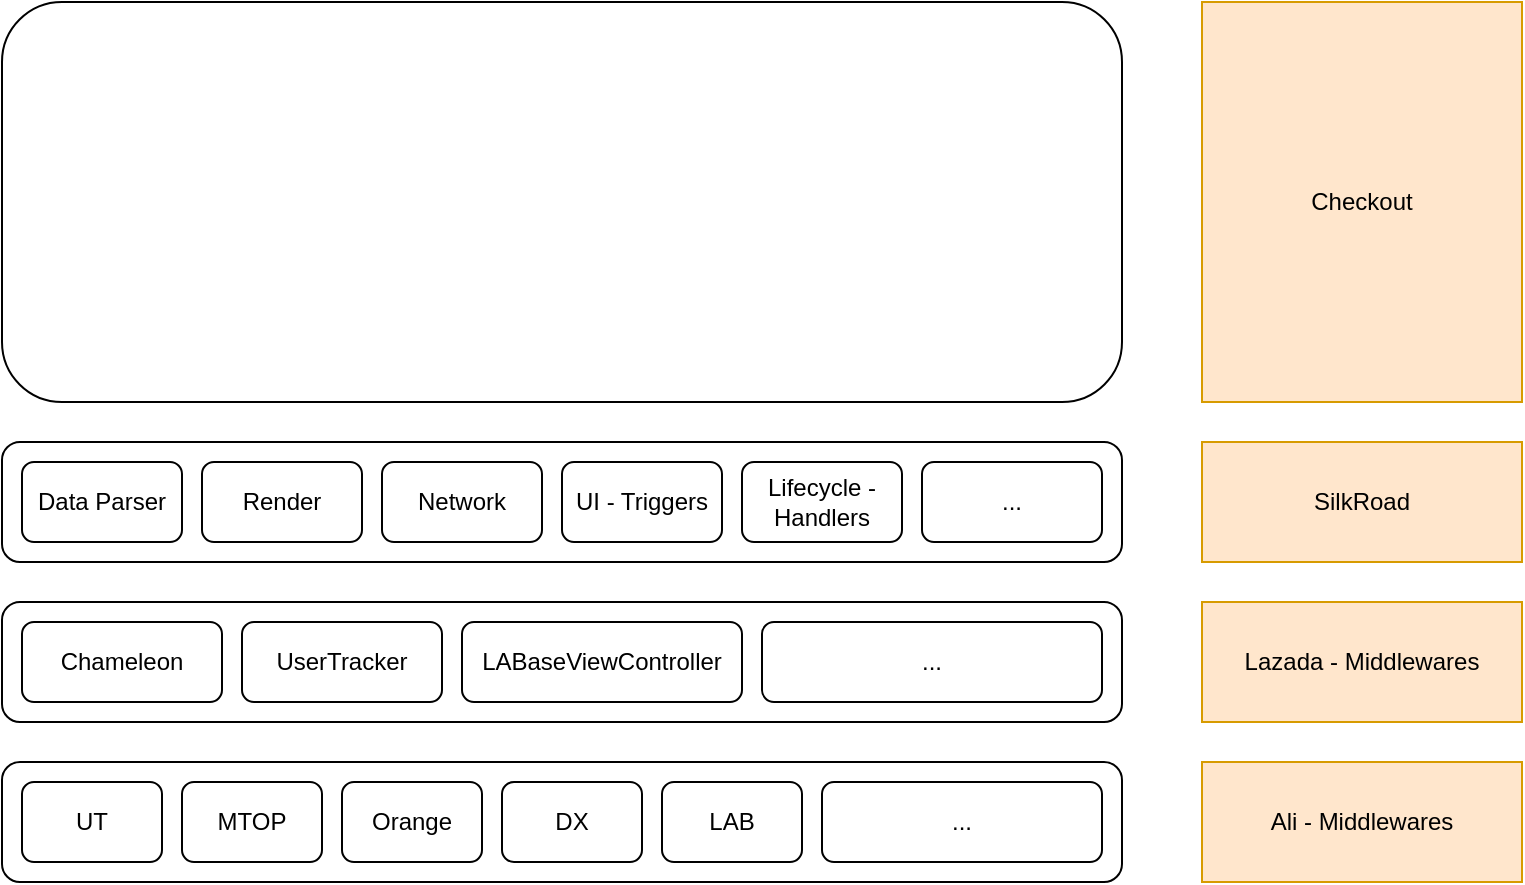 <mxfile version="21.3.0" type="github">
  <diagram name="Page-1" id="BVqtDYq8SX83FrjWrb3c">
    <mxGraphModel dx="1434" dy="701" grid="1" gridSize="10" guides="1" tooltips="1" connect="1" arrows="1" fold="1" page="1" pageScale="1" pageWidth="850" pageHeight="1100" math="0" shadow="0">
      <root>
        <mxCell id="0" />
        <mxCell id="1" parent="0" />
        <mxCell id="7FcmnYGvPtmajLsdlmQ0-1" value="" style="rounded=1;whiteSpace=wrap;html=1;" vertex="1" parent="1">
          <mxGeometry x="160" y="420" width="560" height="60" as="geometry" />
        </mxCell>
        <mxCell id="7FcmnYGvPtmajLsdlmQ0-2" value="Ali - Middlewares" style="rounded=0;whiteSpace=wrap;html=1;fillColor=#ffe6cc;strokeColor=#d79b00;" vertex="1" parent="1">
          <mxGeometry x="760" y="420" width="160" height="60" as="geometry" />
        </mxCell>
        <mxCell id="7FcmnYGvPtmajLsdlmQ0-3" value="UT" style="rounded=1;whiteSpace=wrap;html=1;" vertex="1" parent="1">
          <mxGeometry x="170" y="430" width="70" height="40" as="geometry" />
        </mxCell>
        <mxCell id="7FcmnYGvPtmajLsdlmQ0-4" value="MTOP" style="rounded=1;whiteSpace=wrap;html=1;" vertex="1" parent="1">
          <mxGeometry x="250" y="430" width="70" height="40" as="geometry" />
        </mxCell>
        <mxCell id="7FcmnYGvPtmajLsdlmQ0-5" value="Orange" style="rounded=1;whiteSpace=wrap;html=1;" vertex="1" parent="1">
          <mxGeometry x="330" y="430" width="70" height="40" as="geometry" />
        </mxCell>
        <mxCell id="7FcmnYGvPtmajLsdlmQ0-6" value="DX" style="rounded=1;whiteSpace=wrap;html=1;" vertex="1" parent="1">
          <mxGeometry x="410" y="430" width="70" height="40" as="geometry" />
        </mxCell>
        <mxCell id="7FcmnYGvPtmajLsdlmQ0-7" value="LAB" style="rounded=1;whiteSpace=wrap;html=1;" vertex="1" parent="1">
          <mxGeometry x="490" y="430" width="70" height="40" as="geometry" />
        </mxCell>
        <mxCell id="7FcmnYGvPtmajLsdlmQ0-8" value="..." style="rounded=1;whiteSpace=wrap;html=1;" vertex="1" parent="1">
          <mxGeometry x="570" y="430" width="140" height="40" as="geometry" />
        </mxCell>
        <mxCell id="7FcmnYGvPtmajLsdlmQ0-9" value="" style="rounded=1;whiteSpace=wrap;html=1;" vertex="1" parent="1">
          <mxGeometry x="160" y="340" width="560" height="60" as="geometry" />
        </mxCell>
        <mxCell id="7FcmnYGvPtmajLsdlmQ0-10" value="Lazada - Middlewares" style="rounded=0;whiteSpace=wrap;html=1;fillColor=#ffe6cc;strokeColor=#d79b00;" vertex="1" parent="1">
          <mxGeometry x="760" y="340" width="160" height="60" as="geometry" />
        </mxCell>
        <mxCell id="7FcmnYGvPtmajLsdlmQ0-13" value="Chameleon" style="rounded=1;whiteSpace=wrap;html=1;" vertex="1" parent="1">
          <mxGeometry x="170" y="350" width="100" height="40" as="geometry" />
        </mxCell>
        <mxCell id="7FcmnYGvPtmajLsdlmQ0-14" value="UserTracker" style="rounded=1;whiteSpace=wrap;html=1;" vertex="1" parent="1">
          <mxGeometry x="280" y="350" width="100" height="40" as="geometry" />
        </mxCell>
        <mxCell id="7FcmnYGvPtmajLsdlmQ0-15" value="LABaseViewController" style="rounded=1;whiteSpace=wrap;html=1;" vertex="1" parent="1">
          <mxGeometry x="390" y="350" width="140" height="40" as="geometry" />
        </mxCell>
        <mxCell id="7FcmnYGvPtmajLsdlmQ0-16" value="..." style="rounded=1;whiteSpace=wrap;html=1;" vertex="1" parent="1">
          <mxGeometry x="540" y="350" width="170" height="40" as="geometry" />
        </mxCell>
        <mxCell id="7FcmnYGvPtmajLsdlmQ0-17" value="" style="rounded=1;whiteSpace=wrap;html=1;" vertex="1" parent="1">
          <mxGeometry x="160" y="260" width="560" height="60" as="geometry" />
        </mxCell>
        <mxCell id="7FcmnYGvPtmajLsdlmQ0-18" value="SilkRoad" style="rounded=0;whiteSpace=wrap;html=1;fillColor=#ffe6cc;strokeColor=#d79b00;" vertex="1" parent="1">
          <mxGeometry x="760" y="260" width="160" height="60" as="geometry" />
        </mxCell>
        <mxCell id="7FcmnYGvPtmajLsdlmQ0-19" value="Data Parser" style="rounded=1;whiteSpace=wrap;html=1;" vertex="1" parent="1">
          <mxGeometry x="170" y="270" width="80" height="40" as="geometry" />
        </mxCell>
        <mxCell id="7FcmnYGvPtmajLsdlmQ0-20" value="Render" style="rounded=1;whiteSpace=wrap;html=1;" vertex="1" parent="1">
          <mxGeometry x="260" y="270" width="80" height="40" as="geometry" />
        </mxCell>
        <mxCell id="7FcmnYGvPtmajLsdlmQ0-21" value="Network" style="rounded=1;whiteSpace=wrap;html=1;" vertex="1" parent="1">
          <mxGeometry x="350" y="270" width="80" height="40" as="geometry" />
        </mxCell>
        <mxCell id="7FcmnYGvPtmajLsdlmQ0-22" value="UI - Triggers" style="rounded=1;whiteSpace=wrap;html=1;" vertex="1" parent="1">
          <mxGeometry x="440" y="270" width="80" height="40" as="geometry" />
        </mxCell>
        <mxCell id="7FcmnYGvPtmajLsdlmQ0-23" value="Lifecycle - Handlers" style="rounded=1;whiteSpace=wrap;html=1;" vertex="1" parent="1">
          <mxGeometry x="530" y="270" width="80" height="40" as="geometry" />
        </mxCell>
        <mxCell id="7FcmnYGvPtmajLsdlmQ0-24" value="..." style="rounded=1;whiteSpace=wrap;html=1;" vertex="1" parent="1">
          <mxGeometry x="620" y="270" width="90" height="40" as="geometry" />
        </mxCell>
        <mxCell id="7FcmnYGvPtmajLsdlmQ0-25" value="Checkout" style="rounded=0;whiteSpace=wrap;html=1;fillColor=#ffe6cc;strokeColor=#d79b00;" vertex="1" parent="1">
          <mxGeometry x="760" y="40" width="160" height="200" as="geometry" />
        </mxCell>
        <mxCell id="7FcmnYGvPtmajLsdlmQ0-26" value="" style="rounded=1;whiteSpace=wrap;html=1;" vertex="1" parent="1">
          <mxGeometry x="160" y="40" width="560" height="200" as="geometry" />
        </mxCell>
      </root>
    </mxGraphModel>
  </diagram>
</mxfile>
